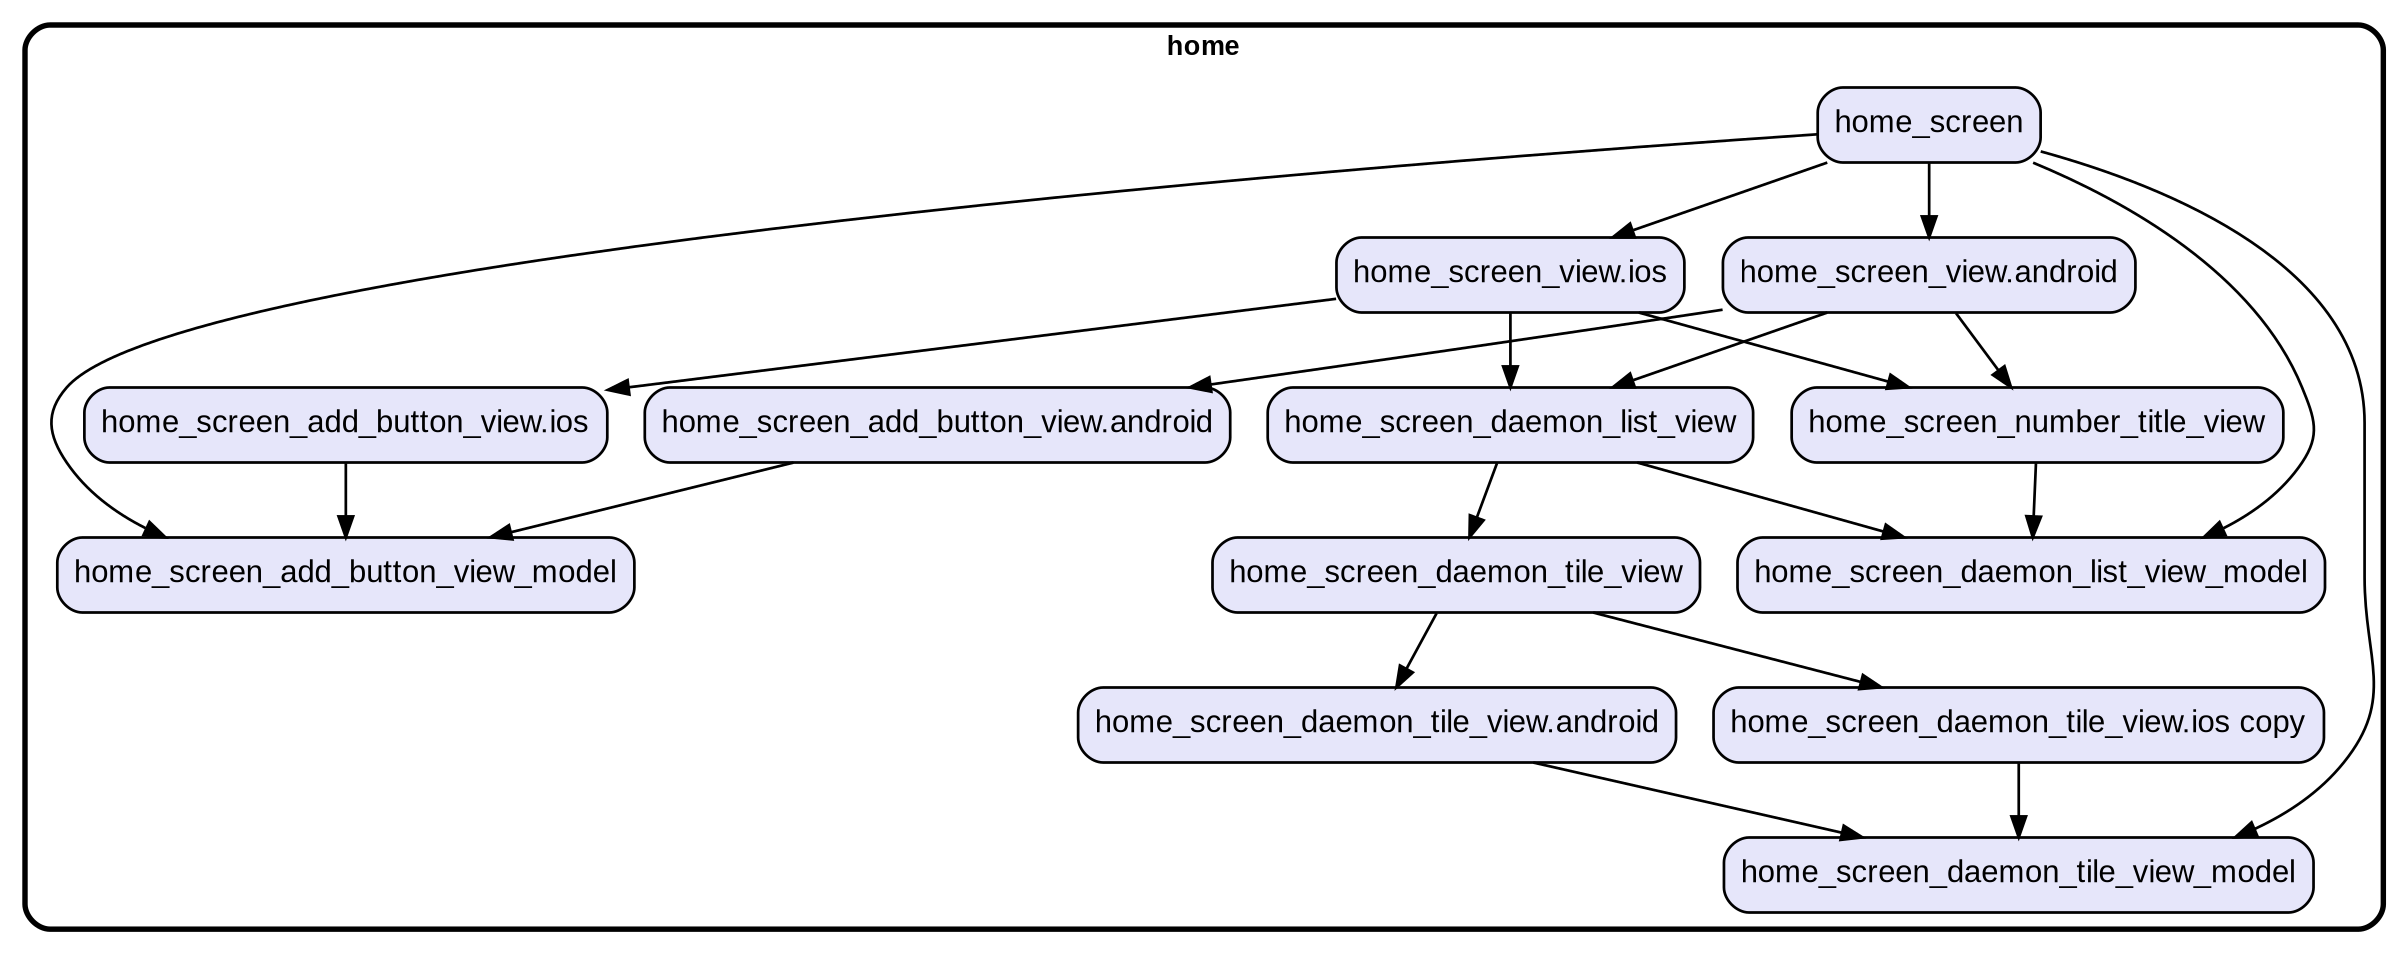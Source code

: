 digraph "" {
  graph [style=rounded fontname="Arial Black" fontsize=13 penwidth=2.6];
  node [shape=rect style="filled,rounded" fontname=Arial fontsize=15 fillcolor=Lavender penwidth=1.3];
  edge [penwidth=1.3];
  "/home_screen_daemon_tile_view.ios copy.dart" [label="home_screen_daemon_tile_view.ios copy"];
  "/home_screen_number_title_view.dart" [label="home_screen_number_title_view"];
  "/home_screen_add_button_view_model.dart" [label="home_screen_add_button_view_model"];
  "/home_screen_add_button_view.android.dart" [label="home_screen_add_button_view.android"];
  "/home_screen_view.android.dart" [label="home_screen_view.android"];
  "/home_screen_view.ios.dart" [label="home_screen_view.ios"];
  "/home_screen_daemon_tile_view_model.dart" [label="home_screen_daemon_tile_view_model"];
  "/home_screen_daemon_list_view_model.dart" [label="home_screen_daemon_list_view_model"];
  "/home_screen_daemon_tile_view.android.dart" [label="home_screen_daemon_tile_view.android"];
  "/home_screen_daemon_list_view.dart" [label="home_screen_daemon_list_view"];
  "/home_screen.dart" [label="home_screen"];
  "/home_screen_add_button_view.ios.dart" [label="home_screen_add_button_view.ios"];
  "/home_screen_daemon_tile_view.dart" [label="home_screen_daemon_tile_view"];
  subgraph "cluster~" {
    label="home";
    "/home_screen_daemon_tile_view.ios copy.dart";
    "/home_screen_number_title_view.dart";
    "/home_screen_add_button_view_model.dart";
    "/home_screen_add_button_view.android.dart";
    "/home_screen_view.android.dart";
    "/home_screen_view.ios.dart";
    "/home_screen_daemon_tile_view_model.dart";
    "/home_screen_daemon_list_view_model.dart";
    "/home_screen_daemon_tile_view.android.dart";
    "/home_screen_daemon_list_view.dart";
    "/home_screen.dart";
    "/home_screen_add_button_view.ios.dart";
    "/home_screen_daemon_tile_view.dart";
  }
  "/home_screen_daemon_tile_view.ios copy.dart" -> "/home_screen_daemon_tile_view_model.dart";
  "/home_screen_number_title_view.dart" -> "/home_screen_daemon_list_view_model.dart";
  "/home_screen_add_button_view.android.dart" -> "/home_screen_add_button_view_model.dart";
  "/home_screen_view.android.dart" -> "/home_screen_add_button_view.android.dart";
  "/home_screen_view.android.dart" -> "/home_screen_daemon_list_view.dart";
  "/home_screen_view.android.dart" -> "/home_screen_number_title_view.dart";
  "/home_screen_view.ios.dart" -> "/home_screen_add_button_view.ios.dart";
  "/home_screen_view.ios.dart" -> "/home_screen_daemon_list_view.dart";
  "/home_screen_view.ios.dart" -> "/home_screen_number_title_view.dart";
  "/home_screen_daemon_tile_view.android.dart" -> "/home_screen_daemon_tile_view_model.dart";
  "/home_screen_daemon_list_view.dart" -> "/home_screen_daemon_list_view_model.dart";
  "/home_screen_daemon_list_view.dart" -> "/home_screen_daemon_tile_view.dart";
  "/home_screen.dart" -> "/home_screen_add_button_view_model.dart";
  "/home_screen.dart" -> "/home_screen_daemon_list_view_model.dart";
  "/home_screen.dart" -> "/home_screen_daemon_tile_view_model.dart";
  "/home_screen.dart" -> "/home_screen_view.android.dart";
  "/home_screen.dart" -> "/home_screen_view.ios.dart";
  "/home_screen_add_button_view.ios.dart" -> "/home_screen_add_button_view_model.dart";
  "/home_screen_daemon_tile_view.dart" -> "/home_screen_daemon_tile_view.android.dart";
  "/home_screen_daemon_tile_view.dart" -> "/home_screen_daemon_tile_view.ios copy.dart";
}
